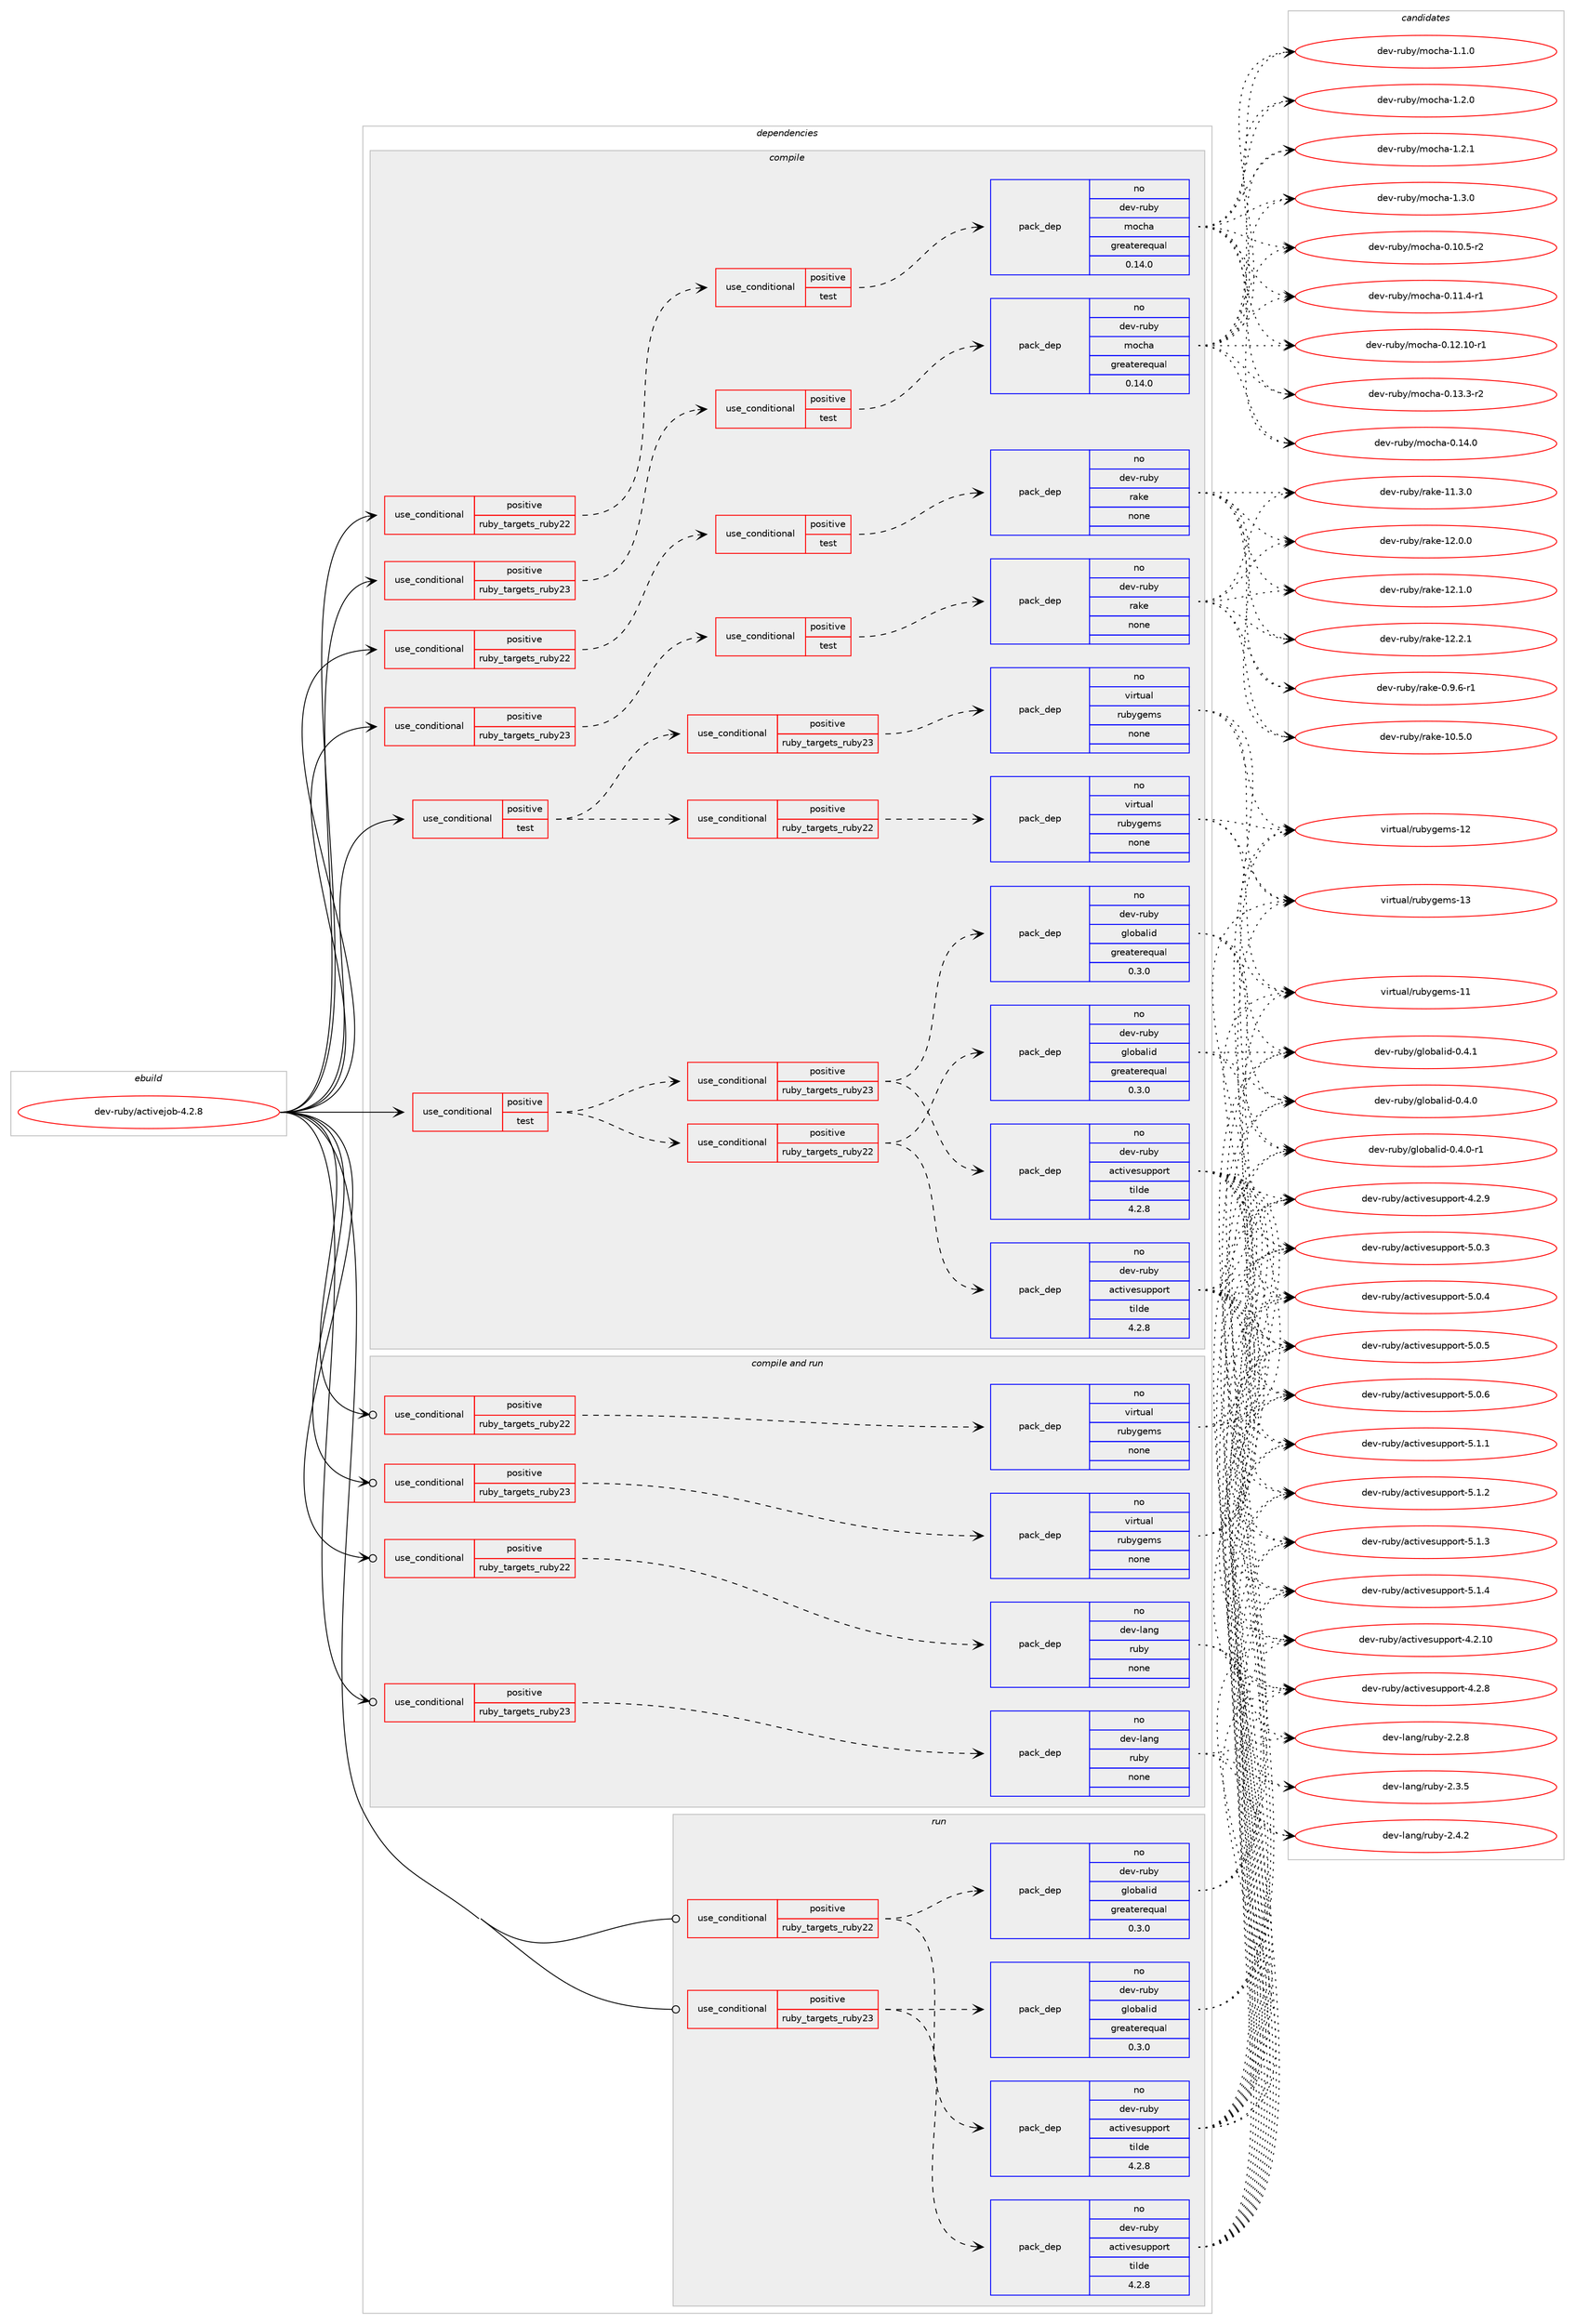 digraph prolog {

# *************
# Graph options
# *************

newrank=true;
concentrate=true;
compound=true;
graph [rankdir=LR,fontname=Helvetica,fontsize=10,ranksep=1.5];#, ranksep=2.5, nodesep=0.2];
edge  [arrowhead=vee];
node  [fontname=Helvetica,fontsize=10];

# **********
# The ebuild
# **********

subgraph cluster_leftcol {
color=gray;
rank=same;
label=<<i>ebuild</i>>;
id [label="dev-ruby/activejob-4.2.8", color=red, width=4, href="../dev-ruby/activejob-4.2.8.svg"];
}

# ****************
# The dependencies
# ****************

subgraph cluster_midcol {
color=gray;
label=<<i>dependencies</i>>;
subgraph cluster_compile {
fillcolor="#eeeeee";
style=filled;
label=<<i>compile</i>>;
subgraph cond49427 {
dependency223213 [label=<<TABLE BORDER="0" CELLBORDER="1" CELLSPACING="0" CELLPADDING="4"><TR><TD ROWSPAN="3" CELLPADDING="10">use_conditional</TD></TR><TR><TD>positive</TD></TR><TR><TD>ruby_targets_ruby22</TD></TR></TABLE>>, shape=none, color=red];
subgraph cond49428 {
dependency223214 [label=<<TABLE BORDER="0" CELLBORDER="1" CELLSPACING="0" CELLPADDING="4"><TR><TD ROWSPAN="3" CELLPADDING="10">use_conditional</TD></TR><TR><TD>positive</TD></TR><TR><TD>test</TD></TR></TABLE>>, shape=none, color=red];
subgraph pack169796 {
dependency223215 [label=<<TABLE BORDER="0" CELLBORDER="1" CELLSPACING="0" CELLPADDING="4" WIDTH="220"><TR><TD ROWSPAN="6" CELLPADDING="30">pack_dep</TD></TR><TR><TD WIDTH="110">no</TD></TR><TR><TD>dev-ruby</TD></TR><TR><TD>mocha</TD></TR><TR><TD>greaterequal</TD></TR><TR><TD>0.14.0</TD></TR></TABLE>>, shape=none, color=blue];
}
dependency223214:e -> dependency223215:w [weight=20,style="dashed",arrowhead="vee"];
}
dependency223213:e -> dependency223214:w [weight=20,style="dashed",arrowhead="vee"];
}
id:e -> dependency223213:w [weight=20,style="solid",arrowhead="vee"];
subgraph cond49429 {
dependency223216 [label=<<TABLE BORDER="0" CELLBORDER="1" CELLSPACING="0" CELLPADDING="4"><TR><TD ROWSPAN="3" CELLPADDING="10">use_conditional</TD></TR><TR><TD>positive</TD></TR><TR><TD>ruby_targets_ruby22</TD></TR></TABLE>>, shape=none, color=red];
subgraph cond49430 {
dependency223217 [label=<<TABLE BORDER="0" CELLBORDER="1" CELLSPACING="0" CELLPADDING="4"><TR><TD ROWSPAN="3" CELLPADDING="10">use_conditional</TD></TR><TR><TD>positive</TD></TR><TR><TD>test</TD></TR></TABLE>>, shape=none, color=red];
subgraph pack169797 {
dependency223218 [label=<<TABLE BORDER="0" CELLBORDER="1" CELLSPACING="0" CELLPADDING="4" WIDTH="220"><TR><TD ROWSPAN="6" CELLPADDING="30">pack_dep</TD></TR><TR><TD WIDTH="110">no</TD></TR><TR><TD>dev-ruby</TD></TR><TR><TD>rake</TD></TR><TR><TD>none</TD></TR><TR><TD></TD></TR></TABLE>>, shape=none, color=blue];
}
dependency223217:e -> dependency223218:w [weight=20,style="dashed",arrowhead="vee"];
}
dependency223216:e -> dependency223217:w [weight=20,style="dashed",arrowhead="vee"];
}
id:e -> dependency223216:w [weight=20,style="solid",arrowhead="vee"];
subgraph cond49431 {
dependency223219 [label=<<TABLE BORDER="0" CELLBORDER="1" CELLSPACING="0" CELLPADDING="4"><TR><TD ROWSPAN="3" CELLPADDING="10">use_conditional</TD></TR><TR><TD>positive</TD></TR><TR><TD>ruby_targets_ruby23</TD></TR></TABLE>>, shape=none, color=red];
subgraph cond49432 {
dependency223220 [label=<<TABLE BORDER="0" CELLBORDER="1" CELLSPACING="0" CELLPADDING="4"><TR><TD ROWSPAN="3" CELLPADDING="10">use_conditional</TD></TR><TR><TD>positive</TD></TR><TR><TD>test</TD></TR></TABLE>>, shape=none, color=red];
subgraph pack169798 {
dependency223221 [label=<<TABLE BORDER="0" CELLBORDER="1" CELLSPACING="0" CELLPADDING="4" WIDTH="220"><TR><TD ROWSPAN="6" CELLPADDING="30">pack_dep</TD></TR><TR><TD WIDTH="110">no</TD></TR><TR><TD>dev-ruby</TD></TR><TR><TD>mocha</TD></TR><TR><TD>greaterequal</TD></TR><TR><TD>0.14.0</TD></TR></TABLE>>, shape=none, color=blue];
}
dependency223220:e -> dependency223221:w [weight=20,style="dashed",arrowhead="vee"];
}
dependency223219:e -> dependency223220:w [weight=20,style="dashed",arrowhead="vee"];
}
id:e -> dependency223219:w [weight=20,style="solid",arrowhead="vee"];
subgraph cond49433 {
dependency223222 [label=<<TABLE BORDER="0" CELLBORDER="1" CELLSPACING="0" CELLPADDING="4"><TR><TD ROWSPAN="3" CELLPADDING="10">use_conditional</TD></TR><TR><TD>positive</TD></TR><TR><TD>ruby_targets_ruby23</TD></TR></TABLE>>, shape=none, color=red];
subgraph cond49434 {
dependency223223 [label=<<TABLE BORDER="0" CELLBORDER="1" CELLSPACING="0" CELLPADDING="4"><TR><TD ROWSPAN="3" CELLPADDING="10">use_conditional</TD></TR><TR><TD>positive</TD></TR><TR><TD>test</TD></TR></TABLE>>, shape=none, color=red];
subgraph pack169799 {
dependency223224 [label=<<TABLE BORDER="0" CELLBORDER="1" CELLSPACING="0" CELLPADDING="4" WIDTH="220"><TR><TD ROWSPAN="6" CELLPADDING="30">pack_dep</TD></TR><TR><TD WIDTH="110">no</TD></TR><TR><TD>dev-ruby</TD></TR><TR><TD>rake</TD></TR><TR><TD>none</TD></TR><TR><TD></TD></TR></TABLE>>, shape=none, color=blue];
}
dependency223223:e -> dependency223224:w [weight=20,style="dashed",arrowhead="vee"];
}
dependency223222:e -> dependency223223:w [weight=20,style="dashed",arrowhead="vee"];
}
id:e -> dependency223222:w [weight=20,style="solid",arrowhead="vee"];
subgraph cond49435 {
dependency223225 [label=<<TABLE BORDER="0" CELLBORDER="1" CELLSPACING="0" CELLPADDING="4"><TR><TD ROWSPAN="3" CELLPADDING="10">use_conditional</TD></TR><TR><TD>positive</TD></TR><TR><TD>test</TD></TR></TABLE>>, shape=none, color=red];
subgraph cond49436 {
dependency223226 [label=<<TABLE BORDER="0" CELLBORDER="1" CELLSPACING="0" CELLPADDING="4"><TR><TD ROWSPAN="3" CELLPADDING="10">use_conditional</TD></TR><TR><TD>positive</TD></TR><TR><TD>ruby_targets_ruby22</TD></TR></TABLE>>, shape=none, color=red];
subgraph pack169800 {
dependency223227 [label=<<TABLE BORDER="0" CELLBORDER="1" CELLSPACING="0" CELLPADDING="4" WIDTH="220"><TR><TD ROWSPAN="6" CELLPADDING="30">pack_dep</TD></TR><TR><TD WIDTH="110">no</TD></TR><TR><TD>dev-ruby</TD></TR><TR><TD>activesupport</TD></TR><TR><TD>tilde</TD></TR><TR><TD>4.2.8</TD></TR></TABLE>>, shape=none, color=blue];
}
dependency223226:e -> dependency223227:w [weight=20,style="dashed",arrowhead="vee"];
subgraph pack169801 {
dependency223228 [label=<<TABLE BORDER="0" CELLBORDER="1" CELLSPACING="0" CELLPADDING="4" WIDTH="220"><TR><TD ROWSPAN="6" CELLPADDING="30">pack_dep</TD></TR><TR><TD WIDTH="110">no</TD></TR><TR><TD>dev-ruby</TD></TR><TR><TD>globalid</TD></TR><TR><TD>greaterequal</TD></TR><TR><TD>0.3.0</TD></TR></TABLE>>, shape=none, color=blue];
}
dependency223226:e -> dependency223228:w [weight=20,style="dashed",arrowhead="vee"];
}
dependency223225:e -> dependency223226:w [weight=20,style="dashed",arrowhead="vee"];
subgraph cond49437 {
dependency223229 [label=<<TABLE BORDER="0" CELLBORDER="1" CELLSPACING="0" CELLPADDING="4"><TR><TD ROWSPAN="3" CELLPADDING="10">use_conditional</TD></TR><TR><TD>positive</TD></TR><TR><TD>ruby_targets_ruby23</TD></TR></TABLE>>, shape=none, color=red];
subgraph pack169802 {
dependency223230 [label=<<TABLE BORDER="0" CELLBORDER="1" CELLSPACING="0" CELLPADDING="4" WIDTH="220"><TR><TD ROWSPAN="6" CELLPADDING="30">pack_dep</TD></TR><TR><TD WIDTH="110">no</TD></TR><TR><TD>dev-ruby</TD></TR><TR><TD>activesupport</TD></TR><TR><TD>tilde</TD></TR><TR><TD>4.2.8</TD></TR></TABLE>>, shape=none, color=blue];
}
dependency223229:e -> dependency223230:w [weight=20,style="dashed",arrowhead="vee"];
subgraph pack169803 {
dependency223231 [label=<<TABLE BORDER="0" CELLBORDER="1" CELLSPACING="0" CELLPADDING="4" WIDTH="220"><TR><TD ROWSPAN="6" CELLPADDING="30">pack_dep</TD></TR><TR><TD WIDTH="110">no</TD></TR><TR><TD>dev-ruby</TD></TR><TR><TD>globalid</TD></TR><TR><TD>greaterequal</TD></TR><TR><TD>0.3.0</TD></TR></TABLE>>, shape=none, color=blue];
}
dependency223229:e -> dependency223231:w [weight=20,style="dashed",arrowhead="vee"];
}
dependency223225:e -> dependency223229:w [weight=20,style="dashed",arrowhead="vee"];
}
id:e -> dependency223225:w [weight=20,style="solid",arrowhead="vee"];
subgraph cond49438 {
dependency223232 [label=<<TABLE BORDER="0" CELLBORDER="1" CELLSPACING="0" CELLPADDING="4"><TR><TD ROWSPAN="3" CELLPADDING="10">use_conditional</TD></TR><TR><TD>positive</TD></TR><TR><TD>test</TD></TR></TABLE>>, shape=none, color=red];
subgraph cond49439 {
dependency223233 [label=<<TABLE BORDER="0" CELLBORDER="1" CELLSPACING="0" CELLPADDING="4"><TR><TD ROWSPAN="3" CELLPADDING="10">use_conditional</TD></TR><TR><TD>positive</TD></TR><TR><TD>ruby_targets_ruby22</TD></TR></TABLE>>, shape=none, color=red];
subgraph pack169804 {
dependency223234 [label=<<TABLE BORDER="0" CELLBORDER="1" CELLSPACING="0" CELLPADDING="4" WIDTH="220"><TR><TD ROWSPAN="6" CELLPADDING="30">pack_dep</TD></TR><TR><TD WIDTH="110">no</TD></TR><TR><TD>virtual</TD></TR><TR><TD>rubygems</TD></TR><TR><TD>none</TD></TR><TR><TD></TD></TR></TABLE>>, shape=none, color=blue];
}
dependency223233:e -> dependency223234:w [weight=20,style="dashed",arrowhead="vee"];
}
dependency223232:e -> dependency223233:w [weight=20,style="dashed",arrowhead="vee"];
subgraph cond49440 {
dependency223235 [label=<<TABLE BORDER="0" CELLBORDER="1" CELLSPACING="0" CELLPADDING="4"><TR><TD ROWSPAN="3" CELLPADDING="10">use_conditional</TD></TR><TR><TD>positive</TD></TR><TR><TD>ruby_targets_ruby23</TD></TR></TABLE>>, shape=none, color=red];
subgraph pack169805 {
dependency223236 [label=<<TABLE BORDER="0" CELLBORDER="1" CELLSPACING="0" CELLPADDING="4" WIDTH="220"><TR><TD ROWSPAN="6" CELLPADDING="30">pack_dep</TD></TR><TR><TD WIDTH="110">no</TD></TR><TR><TD>virtual</TD></TR><TR><TD>rubygems</TD></TR><TR><TD>none</TD></TR><TR><TD></TD></TR></TABLE>>, shape=none, color=blue];
}
dependency223235:e -> dependency223236:w [weight=20,style="dashed",arrowhead="vee"];
}
dependency223232:e -> dependency223235:w [weight=20,style="dashed",arrowhead="vee"];
}
id:e -> dependency223232:w [weight=20,style="solid",arrowhead="vee"];
}
subgraph cluster_compileandrun {
fillcolor="#eeeeee";
style=filled;
label=<<i>compile and run</i>>;
subgraph cond49441 {
dependency223237 [label=<<TABLE BORDER="0" CELLBORDER="1" CELLSPACING="0" CELLPADDING="4"><TR><TD ROWSPAN="3" CELLPADDING="10">use_conditional</TD></TR><TR><TD>positive</TD></TR><TR><TD>ruby_targets_ruby22</TD></TR></TABLE>>, shape=none, color=red];
subgraph pack169806 {
dependency223238 [label=<<TABLE BORDER="0" CELLBORDER="1" CELLSPACING="0" CELLPADDING="4" WIDTH="220"><TR><TD ROWSPAN="6" CELLPADDING="30">pack_dep</TD></TR><TR><TD WIDTH="110">no</TD></TR><TR><TD>dev-lang</TD></TR><TR><TD>ruby</TD></TR><TR><TD>none</TD></TR><TR><TD></TD></TR></TABLE>>, shape=none, color=blue];
}
dependency223237:e -> dependency223238:w [weight=20,style="dashed",arrowhead="vee"];
}
id:e -> dependency223237:w [weight=20,style="solid",arrowhead="odotvee"];
subgraph cond49442 {
dependency223239 [label=<<TABLE BORDER="0" CELLBORDER="1" CELLSPACING="0" CELLPADDING="4"><TR><TD ROWSPAN="3" CELLPADDING="10">use_conditional</TD></TR><TR><TD>positive</TD></TR><TR><TD>ruby_targets_ruby22</TD></TR></TABLE>>, shape=none, color=red];
subgraph pack169807 {
dependency223240 [label=<<TABLE BORDER="0" CELLBORDER="1" CELLSPACING="0" CELLPADDING="4" WIDTH="220"><TR><TD ROWSPAN="6" CELLPADDING="30">pack_dep</TD></TR><TR><TD WIDTH="110">no</TD></TR><TR><TD>virtual</TD></TR><TR><TD>rubygems</TD></TR><TR><TD>none</TD></TR><TR><TD></TD></TR></TABLE>>, shape=none, color=blue];
}
dependency223239:e -> dependency223240:w [weight=20,style="dashed",arrowhead="vee"];
}
id:e -> dependency223239:w [weight=20,style="solid",arrowhead="odotvee"];
subgraph cond49443 {
dependency223241 [label=<<TABLE BORDER="0" CELLBORDER="1" CELLSPACING="0" CELLPADDING="4"><TR><TD ROWSPAN="3" CELLPADDING="10">use_conditional</TD></TR><TR><TD>positive</TD></TR><TR><TD>ruby_targets_ruby23</TD></TR></TABLE>>, shape=none, color=red];
subgraph pack169808 {
dependency223242 [label=<<TABLE BORDER="0" CELLBORDER="1" CELLSPACING="0" CELLPADDING="4" WIDTH="220"><TR><TD ROWSPAN="6" CELLPADDING="30">pack_dep</TD></TR><TR><TD WIDTH="110">no</TD></TR><TR><TD>dev-lang</TD></TR><TR><TD>ruby</TD></TR><TR><TD>none</TD></TR><TR><TD></TD></TR></TABLE>>, shape=none, color=blue];
}
dependency223241:e -> dependency223242:w [weight=20,style="dashed",arrowhead="vee"];
}
id:e -> dependency223241:w [weight=20,style="solid",arrowhead="odotvee"];
subgraph cond49444 {
dependency223243 [label=<<TABLE BORDER="0" CELLBORDER="1" CELLSPACING="0" CELLPADDING="4"><TR><TD ROWSPAN="3" CELLPADDING="10">use_conditional</TD></TR><TR><TD>positive</TD></TR><TR><TD>ruby_targets_ruby23</TD></TR></TABLE>>, shape=none, color=red];
subgraph pack169809 {
dependency223244 [label=<<TABLE BORDER="0" CELLBORDER="1" CELLSPACING="0" CELLPADDING="4" WIDTH="220"><TR><TD ROWSPAN="6" CELLPADDING="30">pack_dep</TD></TR><TR><TD WIDTH="110">no</TD></TR><TR><TD>virtual</TD></TR><TR><TD>rubygems</TD></TR><TR><TD>none</TD></TR><TR><TD></TD></TR></TABLE>>, shape=none, color=blue];
}
dependency223243:e -> dependency223244:w [weight=20,style="dashed",arrowhead="vee"];
}
id:e -> dependency223243:w [weight=20,style="solid",arrowhead="odotvee"];
}
subgraph cluster_run {
fillcolor="#eeeeee";
style=filled;
label=<<i>run</i>>;
subgraph cond49445 {
dependency223245 [label=<<TABLE BORDER="0" CELLBORDER="1" CELLSPACING="0" CELLPADDING="4"><TR><TD ROWSPAN="3" CELLPADDING="10">use_conditional</TD></TR><TR><TD>positive</TD></TR><TR><TD>ruby_targets_ruby22</TD></TR></TABLE>>, shape=none, color=red];
subgraph pack169810 {
dependency223246 [label=<<TABLE BORDER="0" CELLBORDER="1" CELLSPACING="0" CELLPADDING="4" WIDTH="220"><TR><TD ROWSPAN="6" CELLPADDING="30">pack_dep</TD></TR><TR><TD WIDTH="110">no</TD></TR><TR><TD>dev-ruby</TD></TR><TR><TD>activesupport</TD></TR><TR><TD>tilde</TD></TR><TR><TD>4.2.8</TD></TR></TABLE>>, shape=none, color=blue];
}
dependency223245:e -> dependency223246:w [weight=20,style="dashed",arrowhead="vee"];
subgraph pack169811 {
dependency223247 [label=<<TABLE BORDER="0" CELLBORDER="1" CELLSPACING="0" CELLPADDING="4" WIDTH="220"><TR><TD ROWSPAN="6" CELLPADDING="30">pack_dep</TD></TR><TR><TD WIDTH="110">no</TD></TR><TR><TD>dev-ruby</TD></TR><TR><TD>globalid</TD></TR><TR><TD>greaterequal</TD></TR><TR><TD>0.3.0</TD></TR></TABLE>>, shape=none, color=blue];
}
dependency223245:e -> dependency223247:w [weight=20,style="dashed",arrowhead="vee"];
}
id:e -> dependency223245:w [weight=20,style="solid",arrowhead="odot"];
subgraph cond49446 {
dependency223248 [label=<<TABLE BORDER="0" CELLBORDER="1" CELLSPACING="0" CELLPADDING="4"><TR><TD ROWSPAN="3" CELLPADDING="10">use_conditional</TD></TR><TR><TD>positive</TD></TR><TR><TD>ruby_targets_ruby23</TD></TR></TABLE>>, shape=none, color=red];
subgraph pack169812 {
dependency223249 [label=<<TABLE BORDER="0" CELLBORDER="1" CELLSPACING="0" CELLPADDING="4" WIDTH="220"><TR><TD ROWSPAN="6" CELLPADDING="30">pack_dep</TD></TR><TR><TD WIDTH="110">no</TD></TR><TR><TD>dev-ruby</TD></TR><TR><TD>activesupport</TD></TR><TR><TD>tilde</TD></TR><TR><TD>4.2.8</TD></TR></TABLE>>, shape=none, color=blue];
}
dependency223248:e -> dependency223249:w [weight=20,style="dashed",arrowhead="vee"];
subgraph pack169813 {
dependency223250 [label=<<TABLE BORDER="0" CELLBORDER="1" CELLSPACING="0" CELLPADDING="4" WIDTH="220"><TR><TD ROWSPAN="6" CELLPADDING="30">pack_dep</TD></TR><TR><TD WIDTH="110">no</TD></TR><TR><TD>dev-ruby</TD></TR><TR><TD>globalid</TD></TR><TR><TD>greaterequal</TD></TR><TR><TD>0.3.0</TD></TR></TABLE>>, shape=none, color=blue];
}
dependency223248:e -> dependency223250:w [weight=20,style="dashed",arrowhead="vee"];
}
id:e -> dependency223248:w [weight=20,style="solid",arrowhead="odot"];
}
}

# **************
# The candidates
# **************

subgraph cluster_choices {
rank=same;
color=gray;
label=<<i>candidates</i>>;

subgraph choice169796 {
color=black;
nodesep=1;
choice1001011184511411798121471091119910497454846494846534511450 [label="dev-ruby/mocha-0.10.5-r2", color=red, width=4,href="../dev-ruby/mocha-0.10.5-r2.svg"];
choice1001011184511411798121471091119910497454846494946524511449 [label="dev-ruby/mocha-0.11.4-r1", color=red, width=4,href="../dev-ruby/mocha-0.11.4-r1.svg"];
choice100101118451141179812147109111991049745484649504649484511449 [label="dev-ruby/mocha-0.12.10-r1", color=red, width=4,href="../dev-ruby/mocha-0.12.10-r1.svg"];
choice1001011184511411798121471091119910497454846495146514511450 [label="dev-ruby/mocha-0.13.3-r2", color=red, width=4,href="../dev-ruby/mocha-0.13.3-r2.svg"];
choice100101118451141179812147109111991049745484649524648 [label="dev-ruby/mocha-0.14.0", color=red, width=4,href="../dev-ruby/mocha-0.14.0.svg"];
choice1001011184511411798121471091119910497454946494648 [label="dev-ruby/mocha-1.1.0", color=red, width=4,href="../dev-ruby/mocha-1.1.0.svg"];
choice1001011184511411798121471091119910497454946504648 [label="dev-ruby/mocha-1.2.0", color=red, width=4,href="../dev-ruby/mocha-1.2.0.svg"];
choice1001011184511411798121471091119910497454946504649 [label="dev-ruby/mocha-1.2.1", color=red, width=4,href="../dev-ruby/mocha-1.2.1.svg"];
choice1001011184511411798121471091119910497454946514648 [label="dev-ruby/mocha-1.3.0", color=red, width=4,href="../dev-ruby/mocha-1.3.0.svg"];
dependency223215:e -> choice1001011184511411798121471091119910497454846494846534511450:w [style=dotted,weight="100"];
dependency223215:e -> choice1001011184511411798121471091119910497454846494946524511449:w [style=dotted,weight="100"];
dependency223215:e -> choice100101118451141179812147109111991049745484649504649484511449:w [style=dotted,weight="100"];
dependency223215:e -> choice1001011184511411798121471091119910497454846495146514511450:w [style=dotted,weight="100"];
dependency223215:e -> choice100101118451141179812147109111991049745484649524648:w [style=dotted,weight="100"];
dependency223215:e -> choice1001011184511411798121471091119910497454946494648:w [style=dotted,weight="100"];
dependency223215:e -> choice1001011184511411798121471091119910497454946504648:w [style=dotted,weight="100"];
dependency223215:e -> choice1001011184511411798121471091119910497454946504649:w [style=dotted,weight="100"];
dependency223215:e -> choice1001011184511411798121471091119910497454946514648:w [style=dotted,weight="100"];
}
subgraph choice169797 {
color=black;
nodesep=1;
choice100101118451141179812147114971071014548465746544511449 [label="dev-ruby/rake-0.9.6-r1", color=red, width=4,href="../dev-ruby/rake-0.9.6-r1.svg"];
choice1001011184511411798121471149710710145494846534648 [label="dev-ruby/rake-10.5.0", color=red, width=4,href="../dev-ruby/rake-10.5.0.svg"];
choice1001011184511411798121471149710710145494946514648 [label="dev-ruby/rake-11.3.0", color=red, width=4,href="../dev-ruby/rake-11.3.0.svg"];
choice1001011184511411798121471149710710145495046484648 [label="dev-ruby/rake-12.0.0", color=red, width=4,href="../dev-ruby/rake-12.0.0.svg"];
choice1001011184511411798121471149710710145495046494648 [label="dev-ruby/rake-12.1.0", color=red, width=4,href="../dev-ruby/rake-12.1.0.svg"];
choice1001011184511411798121471149710710145495046504649 [label="dev-ruby/rake-12.2.1", color=red, width=4,href="../dev-ruby/rake-12.2.1.svg"];
dependency223218:e -> choice100101118451141179812147114971071014548465746544511449:w [style=dotted,weight="100"];
dependency223218:e -> choice1001011184511411798121471149710710145494846534648:w [style=dotted,weight="100"];
dependency223218:e -> choice1001011184511411798121471149710710145494946514648:w [style=dotted,weight="100"];
dependency223218:e -> choice1001011184511411798121471149710710145495046484648:w [style=dotted,weight="100"];
dependency223218:e -> choice1001011184511411798121471149710710145495046494648:w [style=dotted,weight="100"];
dependency223218:e -> choice1001011184511411798121471149710710145495046504649:w [style=dotted,weight="100"];
}
subgraph choice169798 {
color=black;
nodesep=1;
choice1001011184511411798121471091119910497454846494846534511450 [label="dev-ruby/mocha-0.10.5-r2", color=red, width=4,href="../dev-ruby/mocha-0.10.5-r2.svg"];
choice1001011184511411798121471091119910497454846494946524511449 [label="dev-ruby/mocha-0.11.4-r1", color=red, width=4,href="../dev-ruby/mocha-0.11.4-r1.svg"];
choice100101118451141179812147109111991049745484649504649484511449 [label="dev-ruby/mocha-0.12.10-r1", color=red, width=4,href="../dev-ruby/mocha-0.12.10-r1.svg"];
choice1001011184511411798121471091119910497454846495146514511450 [label="dev-ruby/mocha-0.13.3-r2", color=red, width=4,href="../dev-ruby/mocha-0.13.3-r2.svg"];
choice100101118451141179812147109111991049745484649524648 [label="dev-ruby/mocha-0.14.0", color=red, width=4,href="../dev-ruby/mocha-0.14.0.svg"];
choice1001011184511411798121471091119910497454946494648 [label="dev-ruby/mocha-1.1.0", color=red, width=4,href="../dev-ruby/mocha-1.1.0.svg"];
choice1001011184511411798121471091119910497454946504648 [label="dev-ruby/mocha-1.2.0", color=red, width=4,href="../dev-ruby/mocha-1.2.0.svg"];
choice1001011184511411798121471091119910497454946504649 [label="dev-ruby/mocha-1.2.1", color=red, width=4,href="../dev-ruby/mocha-1.2.1.svg"];
choice1001011184511411798121471091119910497454946514648 [label="dev-ruby/mocha-1.3.0", color=red, width=4,href="../dev-ruby/mocha-1.3.0.svg"];
dependency223221:e -> choice1001011184511411798121471091119910497454846494846534511450:w [style=dotted,weight="100"];
dependency223221:e -> choice1001011184511411798121471091119910497454846494946524511449:w [style=dotted,weight="100"];
dependency223221:e -> choice100101118451141179812147109111991049745484649504649484511449:w [style=dotted,weight="100"];
dependency223221:e -> choice1001011184511411798121471091119910497454846495146514511450:w [style=dotted,weight="100"];
dependency223221:e -> choice100101118451141179812147109111991049745484649524648:w [style=dotted,weight="100"];
dependency223221:e -> choice1001011184511411798121471091119910497454946494648:w [style=dotted,weight="100"];
dependency223221:e -> choice1001011184511411798121471091119910497454946504648:w [style=dotted,weight="100"];
dependency223221:e -> choice1001011184511411798121471091119910497454946504649:w [style=dotted,weight="100"];
dependency223221:e -> choice1001011184511411798121471091119910497454946514648:w [style=dotted,weight="100"];
}
subgraph choice169799 {
color=black;
nodesep=1;
choice100101118451141179812147114971071014548465746544511449 [label="dev-ruby/rake-0.9.6-r1", color=red, width=4,href="../dev-ruby/rake-0.9.6-r1.svg"];
choice1001011184511411798121471149710710145494846534648 [label="dev-ruby/rake-10.5.0", color=red, width=4,href="../dev-ruby/rake-10.5.0.svg"];
choice1001011184511411798121471149710710145494946514648 [label="dev-ruby/rake-11.3.0", color=red, width=4,href="../dev-ruby/rake-11.3.0.svg"];
choice1001011184511411798121471149710710145495046484648 [label="dev-ruby/rake-12.0.0", color=red, width=4,href="../dev-ruby/rake-12.0.0.svg"];
choice1001011184511411798121471149710710145495046494648 [label="dev-ruby/rake-12.1.0", color=red, width=4,href="../dev-ruby/rake-12.1.0.svg"];
choice1001011184511411798121471149710710145495046504649 [label="dev-ruby/rake-12.2.1", color=red, width=4,href="../dev-ruby/rake-12.2.1.svg"];
dependency223224:e -> choice100101118451141179812147114971071014548465746544511449:w [style=dotted,weight="100"];
dependency223224:e -> choice1001011184511411798121471149710710145494846534648:w [style=dotted,weight="100"];
dependency223224:e -> choice1001011184511411798121471149710710145494946514648:w [style=dotted,weight="100"];
dependency223224:e -> choice1001011184511411798121471149710710145495046484648:w [style=dotted,weight="100"];
dependency223224:e -> choice1001011184511411798121471149710710145495046494648:w [style=dotted,weight="100"];
dependency223224:e -> choice1001011184511411798121471149710710145495046504649:w [style=dotted,weight="100"];
}
subgraph choice169800 {
color=black;
nodesep=1;
choice100101118451141179812147979911610511810111511711211211111411645524650464948 [label="dev-ruby/activesupport-4.2.10", color=red, width=4,href="../dev-ruby/activesupport-4.2.10.svg"];
choice1001011184511411798121479799116105118101115117112112111114116455246504656 [label="dev-ruby/activesupport-4.2.8", color=red, width=4,href="../dev-ruby/activesupport-4.2.8.svg"];
choice1001011184511411798121479799116105118101115117112112111114116455246504657 [label="dev-ruby/activesupport-4.2.9", color=red, width=4,href="../dev-ruby/activesupport-4.2.9.svg"];
choice1001011184511411798121479799116105118101115117112112111114116455346484651 [label="dev-ruby/activesupport-5.0.3", color=red, width=4,href="../dev-ruby/activesupport-5.0.3.svg"];
choice1001011184511411798121479799116105118101115117112112111114116455346484652 [label="dev-ruby/activesupport-5.0.4", color=red, width=4,href="../dev-ruby/activesupport-5.0.4.svg"];
choice1001011184511411798121479799116105118101115117112112111114116455346484653 [label="dev-ruby/activesupport-5.0.5", color=red, width=4,href="../dev-ruby/activesupport-5.0.5.svg"];
choice1001011184511411798121479799116105118101115117112112111114116455346484654 [label="dev-ruby/activesupport-5.0.6", color=red, width=4,href="../dev-ruby/activesupport-5.0.6.svg"];
choice1001011184511411798121479799116105118101115117112112111114116455346494649 [label="dev-ruby/activesupport-5.1.1", color=red, width=4,href="../dev-ruby/activesupport-5.1.1.svg"];
choice1001011184511411798121479799116105118101115117112112111114116455346494650 [label="dev-ruby/activesupport-5.1.2", color=red, width=4,href="../dev-ruby/activesupport-5.1.2.svg"];
choice1001011184511411798121479799116105118101115117112112111114116455346494651 [label="dev-ruby/activesupport-5.1.3", color=red, width=4,href="../dev-ruby/activesupport-5.1.3.svg"];
choice1001011184511411798121479799116105118101115117112112111114116455346494652 [label="dev-ruby/activesupport-5.1.4", color=red, width=4,href="../dev-ruby/activesupport-5.1.4.svg"];
dependency223227:e -> choice100101118451141179812147979911610511810111511711211211111411645524650464948:w [style=dotted,weight="100"];
dependency223227:e -> choice1001011184511411798121479799116105118101115117112112111114116455246504656:w [style=dotted,weight="100"];
dependency223227:e -> choice1001011184511411798121479799116105118101115117112112111114116455246504657:w [style=dotted,weight="100"];
dependency223227:e -> choice1001011184511411798121479799116105118101115117112112111114116455346484651:w [style=dotted,weight="100"];
dependency223227:e -> choice1001011184511411798121479799116105118101115117112112111114116455346484652:w [style=dotted,weight="100"];
dependency223227:e -> choice1001011184511411798121479799116105118101115117112112111114116455346484653:w [style=dotted,weight="100"];
dependency223227:e -> choice1001011184511411798121479799116105118101115117112112111114116455346484654:w [style=dotted,weight="100"];
dependency223227:e -> choice1001011184511411798121479799116105118101115117112112111114116455346494649:w [style=dotted,weight="100"];
dependency223227:e -> choice1001011184511411798121479799116105118101115117112112111114116455346494650:w [style=dotted,weight="100"];
dependency223227:e -> choice1001011184511411798121479799116105118101115117112112111114116455346494651:w [style=dotted,weight="100"];
dependency223227:e -> choice1001011184511411798121479799116105118101115117112112111114116455346494652:w [style=dotted,weight="100"];
}
subgraph choice169801 {
color=black;
nodesep=1;
choice1001011184511411798121471031081119897108105100454846524648 [label="dev-ruby/globalid-0.4.0", color=red, width=4,href="../dev-ruby/globalid-0.4.0.svg"];
choice10010111845114117981214710310811198971081051004548465246484511449 [label="dev-ruby/globalid-0.4.0-r1", color=red, width=4,href="../dev-ruby/globalid-0.4.0-r1.svg"];
choice1001011184511411798121471031081119897108105100454846524649 [label="dev-ruby/globalid-0.4.1", color=red, width=4,href="../dev-ruby/globalid-0.4.1.svg"];
dependency223228:e -> choice1001011184511411798121471031081119897108105100454846524648:w [style=dotted,weight="100"];
dependency223228:e -> choice10010111845114117981214710310811198971081051004548465246484511449:w [style=dotted,weight="100"];
dependency223228:e -> choice1001011184511411798121471031081119897108105100454846524649:w [style=dotted,weight="100"];
}
subgraph choice169802 {
color=black;
nodesep=1;
choice100101118451141179812147979911610511810111511711211211111411645524650464948 [label="dev-ruby/activesupport-4.2.10", color=red, width=4,href="../dev-ruby/activesupport-4.2.10.svg"];
choice1001011184511411798121479799116105118101115117112112111114116455246504656 [label="dev-ruby/activesupport-4.2.8", color=red, width=4,href="../dev-ruby/activesupport-4.2.8.svg"];
choice1001011184511411798121479799116105118101115117112112111114116455246504657 [label="dev-ruby/activesupport-4.2.9", color=red, width=4,href="../dev-ruby/activesupport-4.2.9.svg"];
choice1001011184511411798121479799116105118101115117112112111114116455346484651 [label="dev-ruby/activesupport-5.0.3", color=red, width=4,href="../dev-ruby/activesupport-5.0.3.svg"];
choice1001011184511411798121479799116105118101115117112112111114116455346484652 [label="dev-ruby/activesupport-5.0.4", color=red, width=4,href="../dev-ruby/activesupport-5.0.4.svg"];
choice1001011184511411798121479799116105118101115117112112111114116455346484653 [label="dev-ruby/activesupport-5.0.5", color=red, width=4,href="../dev-ruby/activesupport-5.0.5.svg"];
choice1001011184511411798121479799116105118101115117112112111114116455346484654 [label="dev-ruby/activesupport-5.0.6", color=red, width=4,href="../dev-ruby/activesupport-5.0.6.svg"];
choice1001011184511411798121479799116105118101115117112112111114116455346494649 [label="dev-ruby/activesupport-5.1.1", color=red, width=4,href="../dev-ruby/activesupport-5.1.1.svg"];
choice1001011184511411798121479799116105118101115117112112111114116455346494650 [label="dev-ruby/activesupport-5.1.2", color=red, width=4,href="../dev-ruby/activesupport-5.1.2.svg"];
choice1001011184511411798121479799116105118101115117112112111114116455346494651 [label="dev-ruby/activesupport-5.1.3", color=red, width=4,href="../dev-ruby/activesupport-5.1.3.svg"];
choice1001011184511411798121479799116105118101115117112112111114116455346494652 [label="dev-ruby/activesupport-5.1.4", color=red, width=4,href="../dev-ruby/activesupport-5.1.4.svg"];
dependency223230:e -> choice100101118451141179812147979911610511810111511711211211111411645524650464948:w [style=dotted,weight="100"];
dependency223230:e -> choice1001011184511411798121479799116105118101115117112112111114116455246504656:w [style=dotted,weight="100"];
dependency223230:e -> choice1001011184511411798121479799116105118101115117112112111114116455246504657:w [style=dotted,weight="100"];
dependency223230:e -> choice1001011184511411798121479799116105118101115117112112111114116455346484651:w [style=dotted,weight="100"];
dependency223230:e -> choice1001011184511411798121479799116105118101115117112112111114116455346484652:w [style=dotted,weight="100"];
dependency223230:e -> choice1001011184511411798121479799116105118101115117112112111114116455346484653:w [style=dotted,weight="100"];
dependency223230:e -> choice1001011184511411798121479799116105118101115117112112111114116455346484654:w [style=dotted,weight="100"];
dependency223230:e -> choice1001011184511411798121479799116105118101115117112112111114116455346494649:w [style=dotted,weight="100"];
dependency223230:e -> choice1001011184511411798121479799116105118101115117112112111114116455346494650:w [style=dotted,weight="100"];
dependency223230:e -> choice1001011184511411798121479799116105118101115117112112111114116455346494651:w [style=dotted,weight="100"];
dependency223230:e -> choice1001011184511411798121479799116105118101115117112112111114116455346494652:w [style=dotted,weight="100"];
}
subgraph choice169803 {
color=black;
nodesep=1;
choice1001011184511411798121471031081119897108105100454846524648 [label="dev-ruby/globalid-0.4.0", color=red, width=4,href="../dev-ruby/globalid-0.4.0.svg"];
choice10010111845114117981214710310811198971081051004548465246484511449 [label="dev-ruby/globalid-0.4.0-r1", color=red, width=4,href="../dev-ruby/globalid-0.4.0-r1.svg"];
choice1001011184511411798121471031081119897108105100454846524649 [label="dev-ruby/globalid-0.4.1", color=red, width=4,href="../dev-ruby/globalid-0.4.1.svg"];
dependency223231:e -> choice1001011184511411798121471031081119897108105100454846524648:w [style=dotted,weight="100"];
dependency223231:e -> choice10010111845114117981214710310811198971081051004548465246484511449:w [style=dotted,weight="100"];
dependency223231:e -> choice1001011184511411798121471031081119897108105100454846524649:w [style=dotted,weight="100"];
}
subgraph choice169804 {
color=black;
nodesep=1;
choice118105114116117971084711411798121103101109115454949 [label="virtual/rubygems-11", color=red, width=4,href="../virtual/rubygems-11.svg"];
choice118105114116117971084711411798121103101109115454950 [label="virtual/rubygems-12", color=red, width=4,href="../virtual/rubygems-12.svg"];
choice118105114116117971084711411798121103101109115454951 [label="virtual/rubygems-13", color=red, width=4,href="../virtual/rubygems-13.svg"];
dependency223234:e -> choice118105114116117971084711411798121103101109115454949:w [style=dotted,weight="100"];
dependency223234:e -> choice118105114116117971084711411798121103101109115454950:w [style=dotted,weight="100"];
dependency223234:e -> choice118105114116117971084711411798121103101109115454951:w [style=dotted,weight="100"];
}
subgraph choice169805 {
color=black;
nodesep=1;
choice118105114116117971084711411798121103101109115454949 [label="virtual/rubygems-11", color=red, width=4,href="../virtual/rubygems-11.svg"];
choice118105114116117971084711411798121103101109115454950 [label="virtual/rubygems-12", color=red, width=4,href="../virtual/rubygems-12.svg"];
choice118105114116117971084711411798121103101109115454951 [label="virtual/rubygems-13", color=red, width=4,href="../virtual/rubygems-13.svg"];
dependency223236:e -> choice118105114116117971084711411798121103101109115454949:w [style=dotted,weight="100"];
dependency223236:e -> choice118105114116117971084711411798121103101109115454950:w [style=dotted,weight="100"];
dependency223236:e -> choice118105114116117971084711411798121103101109115454951:w [style=dotted,weight="100"];
}
subgraph choice169806 {
color=black;
nodesep=1;
choice10010111845108971101034711411798121455046504656 [label="dev-lang/ruby-2.2.8", color=red, width=4,href="../dev-lang/ruby-2.2.8.svg"];
choice10010111845108971101034711411798121455046514653 [label="dev-lang/ruby-2.3.5", color=red, width=4,href="../dev-lang/ruby-2.3.5.svg"];
choice10010111845108971101034711411798121455046524650 [label="dev-lang/ruby-2.4.2", color=red, width=4,href="../dev-lang/ruby-2.4.2.svg"];
dependency223238:e -> choice10010111845108971101034711411798121455046504656:w [style=dotted,weight="100"];
dependency223238:e -> choice10010111845108971101034711411798121455046514653:w [style=dotted,weight="100"];
dependency223238:e -> choice10010111845108971101034711411798121455046524650:w [style=dotted,weight="100"];
}
subgraph choice169807 {
color=black;
nodesep=1;
choice118105114116117971084711411798121103101109115454949 [label="virtual/rubygems-11", color=red, width=4,href="../virtual/rubygems-11.svg"];
choice118105114116117971084711411798121103101109115454950 [label="virtual/rubygems-12", color=red, width=4,href="../virtual/rubygems-12.svg"];
choice118105114116117971084711411798121103101109115454951 [label="virtual/rubygems-13", color=red, width=4,href="../virtual/rubygems-13.svg"];
dependency223240:e -> choice118105114116117971084711411798121103101109115454949:w [style=dotted,weight="100"];
dependency223240:e -> choice118105114116117971084711411798121103101109115454950:w [style=dotted,weight="100"];
dependency223240:e -> choice118105114116117971084711411798121103101109115454951:w [style=dotted,weight="100"];
}
subgraph choice169808 {
color=black;
nodesep=1;
choice10010111845108971101034711411798121455046504656 [label="dev-lang/ruby-2.2.8", color=red, width=4,href="../dev-lang/ruby-2.2.8.svg"];
choice10010111845108971101034711411798121455046514653 [label="dev-lang/ruby-2.3.5", color=red, width=4,href="../dev-lang/ruby-2.3.5.svg"];
choice10010111845108971101034711411798121455046524650 [label="dev-lang/ruby-2.4.2", color=red, width=4,href="../dev-lang/ruby-2.4.2.svg"];
dependency223242:e -> choice10010111845108971101034711411798121455046504656:w [style=dotted,weight="100"];
dependency223242:e -> choice10010111845108971101034711411798121455046514653:w [style=dotted,weight="100"];
dependency223242:e -> choice10010111845108971101034711411798121455046524650:w [style=dotted,weight="100"];
}
subgraph choice169809 {
color=black;
nodesep=1;
choice118105114116117971084711411798121103101109115454949 [label="virtual/rubygems-11", color=red, width=4,href="../virtual/rubygems-11.svg"];
choice118105114116117971084711411798121103101109115454950 [label="virtual/rubygems-12", color=red, width=4,href="../virtual/rubygems-12.svg"];
choice118105114116117971084711411798121103101109115454951 [label="virtual/rubygems-13", color=red, width=4,href="../virtual/rubygems-13.svg"];
dependency223244:e -> choice118105114116117971084711411798121103101109115454949:w [style=dotted,weight="100"];
dependency223244:e -> choice118105114116117971084711411798121103101109115454950:w [style=dotted,weight="100"];
dependency223244:e -> choice118105114116117971084711411798121103101109115454951:w [style=dotted,weight="100"];
}
subgraph choice169810 {
color=black;
nodesep=1;
choice100101118451141179812147979911610511810111511711211211111411645524650464948 [label="dev-ruby/activesupport-4.2.10", color=red, width=4,href="../dev-ruby/activesupport-4.2.10.svg"];
choice1001011184511411798121479799116105118101115117112112111114116455246504656 [label="dev-ruby/activesupport-4.2.8", color=red, width=4,href="../dev-ruby/activesupport-4.2.8.svg"];
choice1001011184511411798121479799116105118101115117112112111114116455246504657 [label="dev-ruby/activesupport-4.2.9", color=red, width=4,href="../dev-ruby/activesupport-4.2.9.svg"];
choice1001011184511411798121479799116105118101115117112112111114116455346484651 [label="dev-ruby/activesupport-5.0.3", color=red, width=4,href="../dev-ruby/activesupport-5.0.3.svg"];
choice1001011184511411798121479799116105118101115117112112111114116455346484652 [label="dev-ruby/activesupport-5.0.4", color=red, width=4,href="../dev-ruby/activesupport-5.0.4.svg"];
choice1001011184511411798121479799116105118101115117112112111114116455346484653 [label="dev-ruby/activesupport-5.0.5", color=red, width=4,href="../dev-ruby/activesupport-5.0.5.svg"];
choice1001011184511411798121479799116105118101115117112112111114116455346484654 [label="dev-ruby/activesupport-5.0.6", color=red, width=4,href="../dev-ruby/activesupport-5.0.6.svg"];
choice1001011184511411798121479799116105118101115117112112111114116455346494649 [label="dev-ruby/activesupport-5.1.1", color=red, width=4,href="../dev-ruby/activesupport-5.1.1.svg"];
choice1001011184511411798121479799116105118101115117112112111114116455346494650 [label="dev-ruby/activesupport-5.1.2", color=red, width=4,href="../dev-ruby/activesupport-5.1.2.svg"];
choice1001011184511411798121479799116105118101115117112112111114116455346494651 [label="dev-ruby/activesupport-5.1.3", color=red, width=4,href="../dev-ruby/activesupport-5.1.3.svg"];
choice1001011184511411798121479799116105118101115117112112111114116455346494652 [label="dev-ruby/activesupport-5.1.4", color=red, width=4,href="../dev-ruby/activesupport-5.1.4.svg"];
dependency223246:e -> choice100101118451141179812147979911610511810111511711211211111411645524650464948:w [style=dotted,weight="100"];
dependency223246:e -> choice1001011184511411798121479799116105118101115117112112111114116455246504656:w [style=dotted,weight="100"];
dependency223246:e -> choice1001011184511411798121479799116105118101115117112112111114116455246504657:w [style=dotted,weight="100"];
dependency223246:e -> choice1001011184511411798121479799116105118101115117112112111114116455346484651:w [style=dotted,weight="100"];
dependency223246:e -> choice1001011184511411798121479799116105118101115117112112111114116455346484652:w [style=dotted,weight="100"];
dependency223246:e -> choice1001011184511411798121479799116105118101115117112112111114116455346484653:w [style=dotted,weight="100"];
dependency223246:e -> choice1001011184511411798121479799116105118101115117112112111114116455346484654:w [style=dotted,weight="100"];
dependency223246:e -> choice1001011184511411798121479799116105118101115117112112111114116455346494649:w [style=dotted,weight="100"];
dependency223246:e -> choice1001011184511411798121479799116105118101115117112112111114116455346494650:w [style=dotted,weight="100"];
dependency223246:e -> choice1001011184511411798121479799116105118101115117112112111114116455346494651:w [style=dotted,weight="100"];
dependency223246:e -> choice1001011184511411798121479799116105118101115117112112111114116455346494652:w [style=dotted,weight="100"];
}
subgraph choice169811 {
color=black;
nodesep=1;
choice1001011184511411798121471031081119897108105100454846524648 [label="dev-ruby/globalid-0.4.0", color=red, width=4,href="../dev-ruby/globalid-0.4.0.svg"];
choice10010111845114117981214710310811198971081051004548465246484511449 [label="dev-ruby/globalid-0.4.0-r1", color=red, width=4,href="../dev-ruby/globalid-0.4.0-r1.svg"];
choice1001011184511411798121471031081119897108105100454846524649 [label="dev-ruby/globalid-0.4.1", color=red, width=4,href="../dev-ruby/globalid-0.4.1.svg"];
dependency223247:e -> choice1001011184511411798121471031081119897108105100454846524648:w [style=dotted,weight="100"];
dependency223247:e -> choice10010111845114117981214710310811198971081051004548465246484511449:w [style=dotted,weight="100"];
dependency223247:e -> choice1001011184511411798121471031081119897108105100454846524649:w [style=dotted,weight="100"];
}
subgraph choice169812 {
color=black;
nodesep=1;
choice100101118451141179812147979911610511810111511711211211111411645524650464948 [label="dev-ruby/activesupport-4.2.10", color=red, width=4,href="../dev-ruby/activesupport-4.2.10.svg"];
choice1001011184511411798121479799116105118101115117112112111114116455246504656 [label="dev-ruby/activesupport-4.2.8", color=red, width=4,href="../dev-ruby/activesupport-4.2.8.svg"];
choice1001011184511411798121479799116105118101115117112112111114116455246504657 [label="dev-ruby/activesupport-4.2.9", color=red, width=4,href="../dev-ruby/activesupport-4.2.9.svg"];
choice1001011184511411798121479799116105118101115117112112111114116455346484651 [label="dev-ruby/activesupport-5.0.3", color=red, width=4,href="../dev-ruby/activesupport-5.0.3.svg"];
choice1001011184511411798121479799116105118101115117112112111114116455346484652 [label="dev-ruby/activesupport-5.0.4", color=red, width=4,href="../dev-ruby/activesupport-5.0.4.svg"];
choice1001011184511411798121479799116105118101115117112112111114116455346484653 [label="dev-ruby/activesupport-5.0.5", color=red, width=4,href="../dev-ruby/activesupport-5.0.5.svg"];
choice1001011184511411798121479799116105118101115117112112111114116455346484654 [label="dev-ruby/activesupport-5.0.6", color=red, width=4,href="../dev-ruby/activesupport-5.0.6.svg"];
choice1001011184511411798121479799116105118101115117112112111114116455346494649 [label="dev-ruby/activesupport-5.1.1", color=red, width=4,href="../dev-ruby/activesupport-5.1.1.svg"];
choice1001011184511411798121479799116105118101115117112112111114116455346494650 [label="dev-ruby/activesupport-5.1.2", color=red, width=4,href="../dev-ruby/activesupport-5.1.2.svg"];
choice1001011184511411798121479799116105118101115117112112111114116455346494651 [label="dev-ruby/activesupport-5.1.3", color=red, width=4,href="../dev-ruby/activesupport-5.1.3.svg"];
choice1001011184511411798121479799116105118101115117112112111114116455346494652 [label="dev-ruby/activesupport-5.1.4", color=red, width=4,href="../dev-ruby/activesupport-5.1.4.svg"];
dependency223249:e -> choice100101118451141179812147979911610511810111511711211211111411645524650464948:w [style=dotted,weight="100"];
dependency223249:e -> choice1001011184511411798121479799116105118101115117112112111114116455246504656:w [style=dotted,weight="100"];
dependency223249:e -> choice1001011184511411798121479799116105118101115117112112111114116455246504657:w [style=dotted,weight="100"];
dependency223249:e -> choice1001011184511411798121479799116105118101115117112112111114116455346484651:w [style=dotted,weight="100"];
dependency223249:e -> choice1001011184511411798121479799116105118101115117112112111114116455346484652:w [style=dotted,weight="100"];
dependency223249:e -> choice1001011184511411798121479799116105118101115117112112111114116455346484653:w [style=dotted,weight="100"];
dependency223249:e -> choice1001011184511411798121479799116105118101115117112112111114116455346484654:w [style=dotted,weight="100"];
dependency223249:e -> choice1001011184511411798121479799116105118101115117112112111114116455346494649:w [style=dotted,weight="100"];
dependency223249:e -> choice1001011184511411798121479799116105118101115117112112111114116455346494650:w [style=dotted,weight="100"];
dependency223249:e -> choice1001011184511411798121479799116105118101115117112112111114116455346494651:w [style=dotted,weight="100"];
dependency223249:e -> choice1001011184511411798121479799116105118101115117112112111114116455346494652:w [style=dotted,weight="100"];
}
subgraph choice169813 {
color=black;
nodesep=1;
choice1001011184511411798121471031081119897108105100454846524648 [label="dev-ruby/globalid-0.4.0", color=red, width=4,href="../dev-ruby/globalid-0.4.0.svg"];
choice10010111845114117981214710310811198971081051004548465246484511449 [label="dev-ruby/globalid-0.4.0-r1", color=red, width=4,href="../dev-ruby/globalid-0.4.0-r1.svg"];
choice1001011184511411798121471031081119897108105100454846524649 [label="dev-ruby/globalid-0.4.1", color=red, width=4,href="../dev-ruby/globalid-0.4.1.svg"];
dependency223250:e -> choice1001011184511411798121471031081119897108105100454846524648:w [style=dotted,weight="100"];
dependency223250:e -> choice10010111845114117981214710310811198971081051004548465246484511449:w [style=dotted,weight="100"];
dependency223250:e -> choice1001011184511411798121471031081119897108105100454846524649:w [style=dotted,weight="100"];
}
}

}
